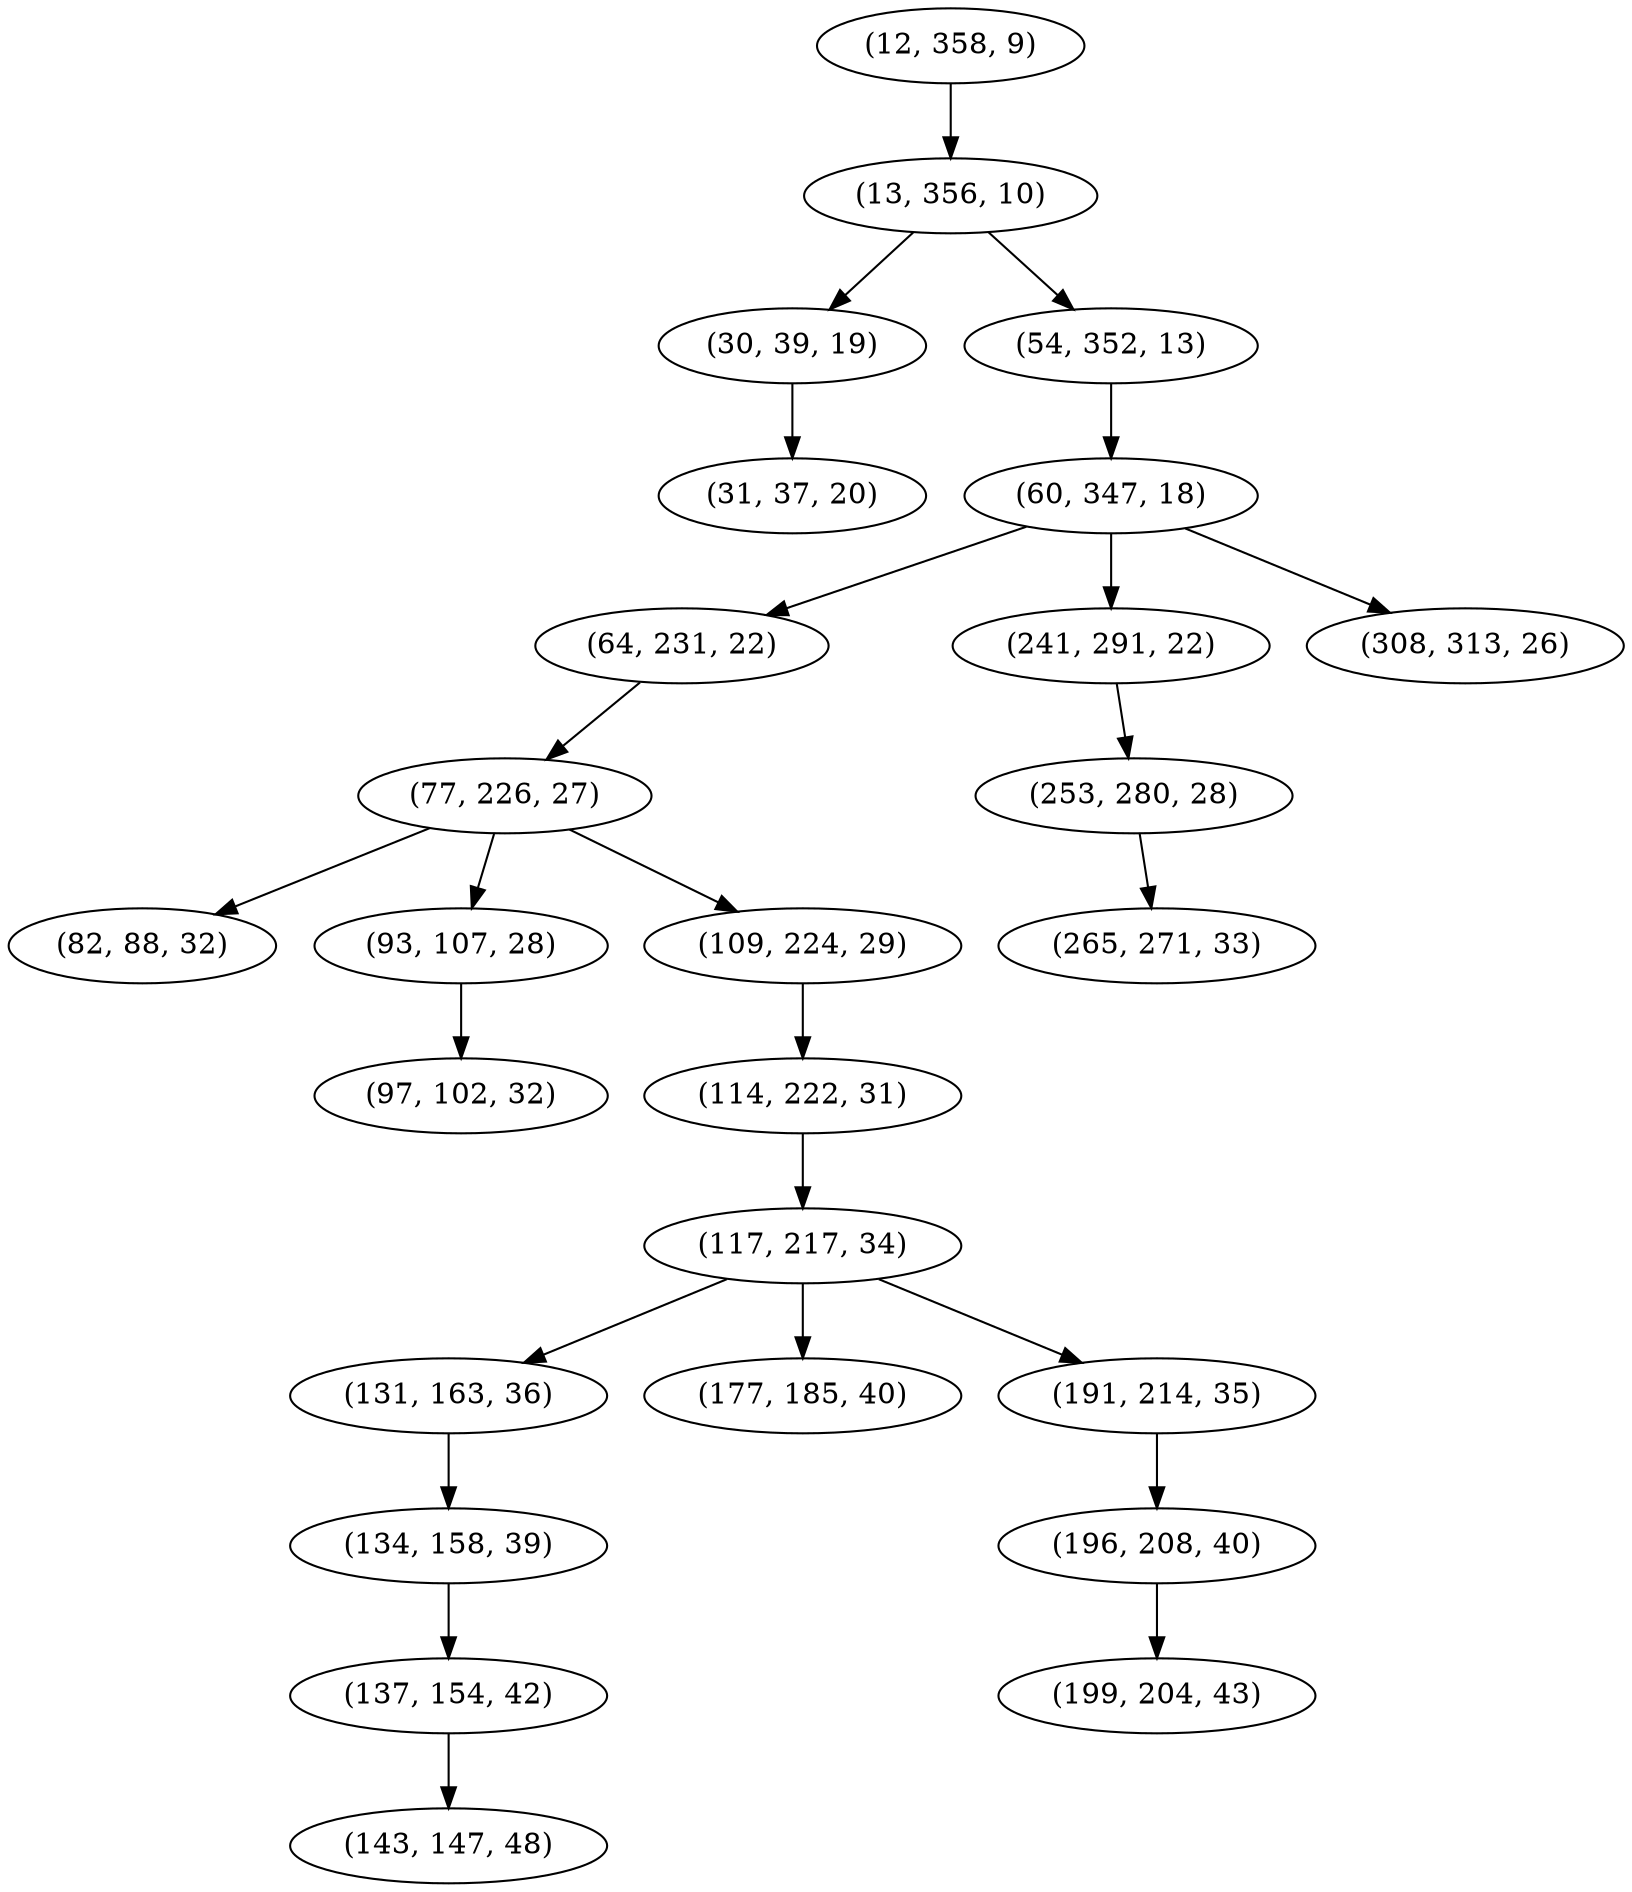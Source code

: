 digraph tree {
    "(12, 358, 9)";
    "(13, 356, 10)";
    "(30, 39, 19)";
    "(31, 37, 20)";
    "(54, 352, 13)";
    "(60, 347, 18)";
    "(64, 231, 22)";
    "(77, 226, 27)";
    "(82, 88, 32)";
    "(93, 107, 28)";
    "(97, 102, 32)";
    "(109, 224, 29)";
    "(114, 222, 31)";
    "(117, 217, 34)";
    "(131, 163, 36)";
    "(134, 158, 39)";
    "(137, 154, 42)";
    "(143, 147, 48)";
    "(177, 185, 40)";
    "(191, 214, 35)";
    "(196, 208, 40)";
    "(199, 204, 43)";
    "(241, 291, 22)";
    "(253, 280, 28)";
    "(265, 271, 33)";
    "(308, 313, 26)";
    "(12, 358, 9)" -> "(13, 356, 10)";
    "(13, 356, 10)" -> "(30, 39, 19)";
    "(13, 356, 10)" -> "(54, 352, 13)";
    "(30, 39, 19)" -> "(31, 37, 20)";
    "(54, 352, 13)" -> "(60, 347, 18)";
    "(60, 347, 18)" -> "(64, 231, 22)";
    "(60, 347, 18)" -> "(241, 291, 22)";
    "(60, 347, 18)" -> "(308, 313, 26)";
    "(64, 231, 22)" -> "(77, 226, 27)";
    "(77, 226, 27)" -> "(82, 88, 32)";
    "(77, 226, 27)" -> "(93, 107, 28)";
    "(77, 226, 27)" -> "(109, 224, 29)";
    "(93, 107, 28)" -> "(97, 102, 32)";
    "(109, 224, 29)" -> "(114, 222, 31)";
    "(114, 222, 31)" -> "(117, 217, 34)";
    "(117, 217, 34)" -> "(131, 163, 36)";
    "(117, 217, 34)" -> "(177, 185, 40)";
    "(117, 217, 34)" -> "(191, 214, 35)";
    "(131, 163, 36)" -> "(134, 158, 39)";
    "(134, 158, 39)" -> "(137, 154, 42)";
    "(137, 154, 42)" -> "(143, 147, 48)";
    "(191, 214, 35)" -> "(196, 208, 40)";
    "(196, 208, 40)" -> "(199, 204, 43)";
    "(241, 291, 22)" -> "(253, 280, 28)";
    "(253, 280, 28)" -> "(265, 271, 33)";
}
